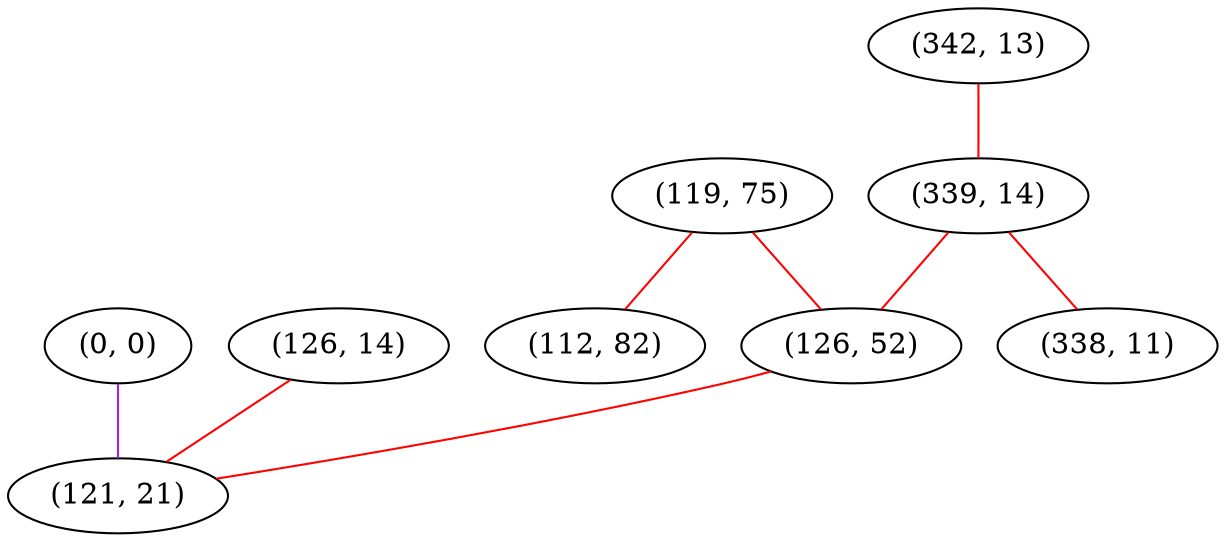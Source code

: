graph "" {
"(0, 0)";
"(342, 13)";
"(126, 14)";
"(119, 75)";
"(339, 14)";
"(126, 52)";
"(121, 21)";
"(338, 11)";
"(112, 82)";
"(0, 0)" -- "(121, 21)"  [color=purple, key=0, weight=4];
"(342, 13)" -- "(339, 14)"  [color=red, key=0, weight=1];
"(126, 14)" -- "(121, 21)"  [color=red, key=0, weight=1];
"(119, 75)" -- "(126, 52)"  [color=red, key=0, weight=1];
"(119, 75)" -- "(112, 82)"  [color=red, key=0, weight=1];
"(339, 14)" -- "(126, 52)"  [color=red, key=0, weight=1];
"(339, 14)" -- "(338, 11)"  [color=red, key=0, weight=1];
"(126, 52)" -- "(121, 21)"  [color=red, key=0, weight=1];
}
